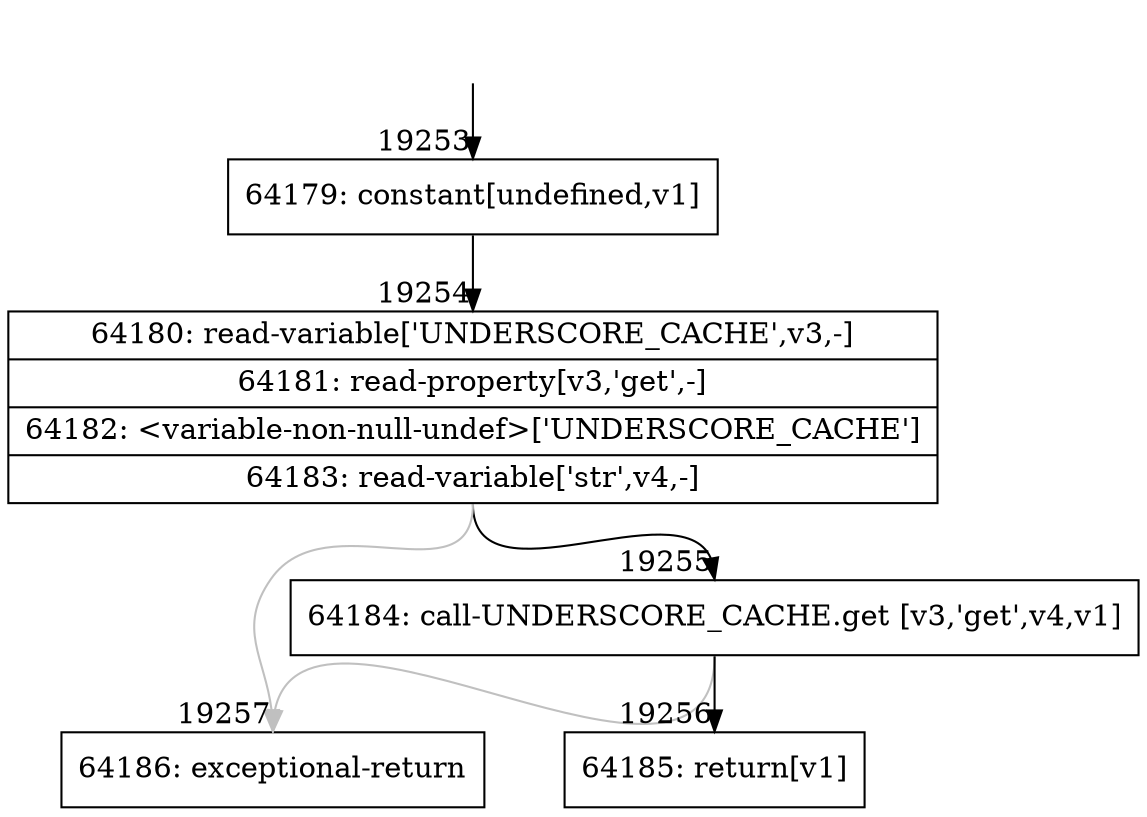 digraph {
rankdir="TD"
BB_entry1658[shape=none,label=""];
BB_entry1658 -> BB19253 [tailport=s, headport=n, headlabel="    19253"]
BB19253 [shape=record label="{64179: constant[undefined,v1]}" ] 
BB19253 -> BB19254 [tailport=s, headport=n, headlabel="      19254"]
BB19254 [shape=record label="{64180: read-variable['UNDERSCORE_CACHE',v3,-]|64181: read-property[v3,'get',-]|64182: \<variable-non-null-undef\>['UNDERSCORE_CACHE']|64183: read-variable['str',v4,-]}" ] 
BB19254 -> BB19255 [tailport=s, headport=n, headlabel="      19255"]
BB19254 -> BB19257 [tailport=s, headport=n, color=gray, headlabel="      19257"]
BB19255 [shape=record label="{64184: call-UNDERSCORE_CACHE.get [v3,'get',v4,v1]}" ] 
BB19255 -> BB19256 [tailport=s, headport=n, headlabel="      19256"]
BB19255 -> BB19257 [tailport=s, headport=n, color=gray]
BB19256 [shape=record label="{64185: return[v1]}" ] 
BB19257 [shape=record label="{64186: exceptional-return}" ] 
//#$~ 35927
}
